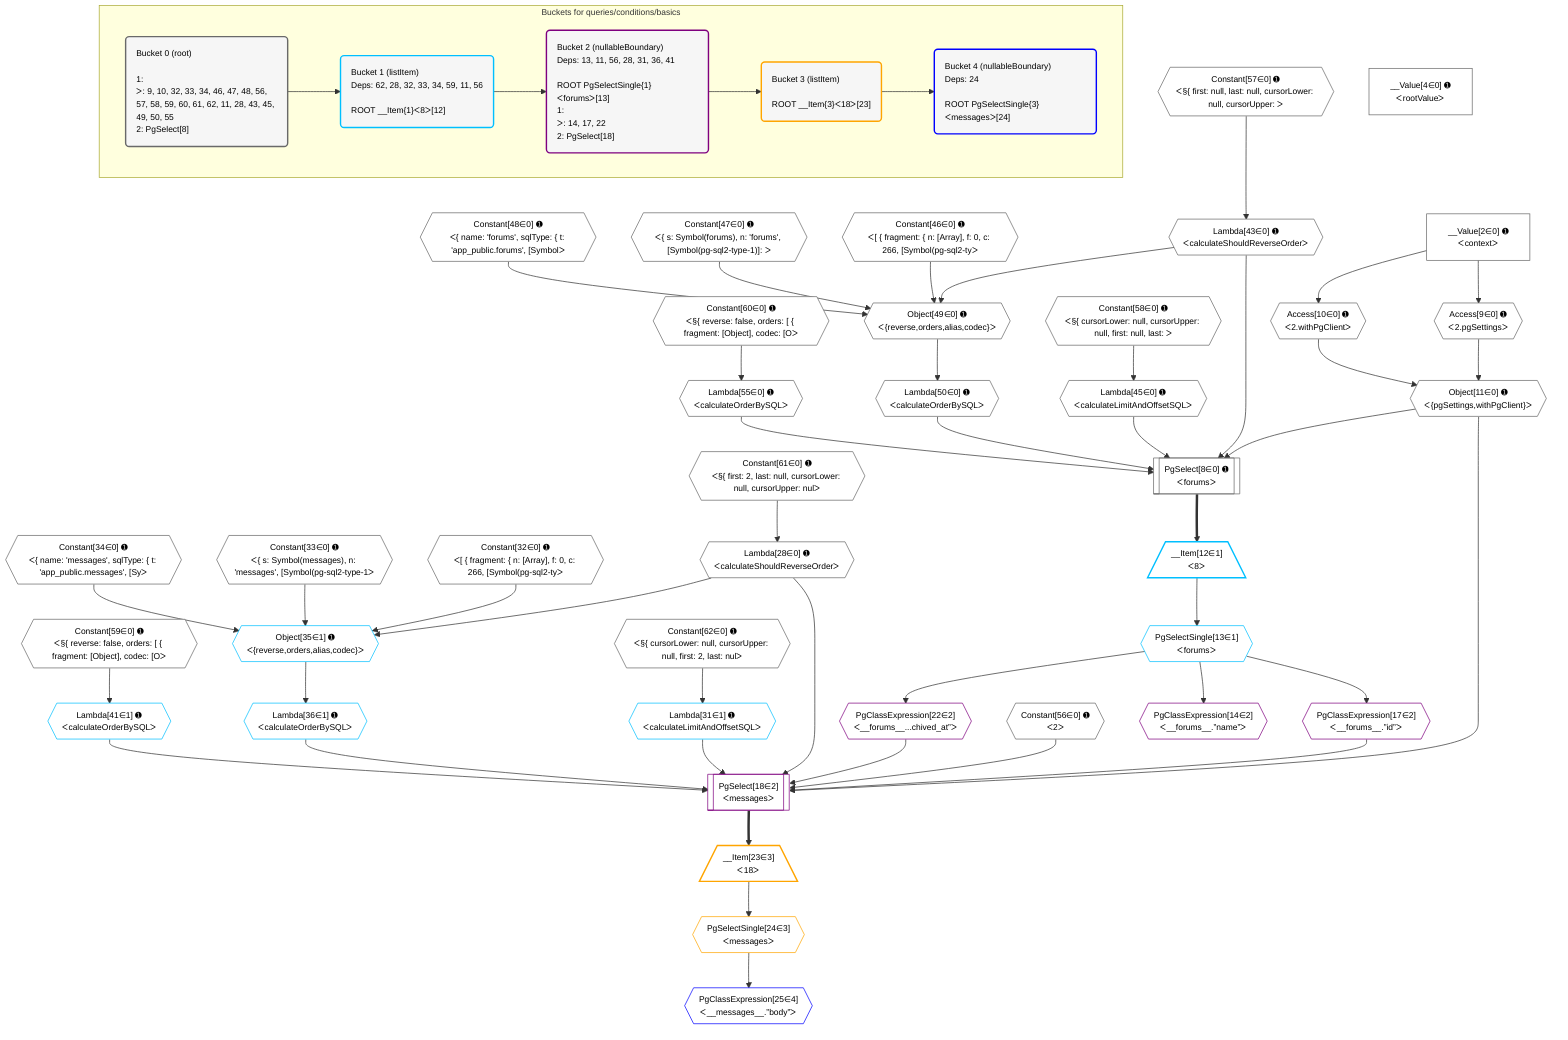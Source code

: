 %%{init: {'themeVariables': { 'fontSize': '12px'}}}%%
graph TD
    classDef path fill:#eee,stroke:#000,color:#000
    classDef plan fill:#fff,stroke-width:1px,color:#000
    classDef itemplan fill:#fff,stroke-width:2px,color:#000
    classDef unbatchedplan fill:#dff,stroke-width:1px,color:#000
    classDef sideeffectplan fill:#fcc,stroke-width:2px,color:#000
    classDef bucket fill:#f6f6f6,color:#000,stroke-width:2px,text-align:left


    %% plan dependencies
    PgSelect8[["PgSelect[8∈0] ➊<br />ᐸforumsᐳ"]]:::plan
    Object11{{"Object[11∈0] ➊<br />ᐸ{pgSettings,withPgClient}ᐳ"}}:::plan
    Lambda43{{"Lambda[43∈0] ➊<br />ᐸcalculateShouldReverseOrderᐳ"}}:::plan
    Lambda45{{"Lambda[45∈0] ➊<br />ᐸcalculateLimitAndOffsetSQLᐳ"}}:::plan
    Lambda50{{"Lambda[50∈0] ➊<br />ᐸcalculateOrderBySQLᐳ"}}:::plan
    Lambda55{{"Lambda[55∈0] ➊<br />ᐸcalculateOrderBySQLᐳ"}}:::plan
    Object11 & Lambda43 & Lambda45 & Lambda50 & Lambda55 --> PgSelect8
    Object49{{"Object[49∈0] ➊<br />ᐸ{reverse,orders,alias,codec}ᐳ"}}:::plan
    Constant46{{"Constant[46∈0] ➊<br />ᐸ[ { fragment: { n: [Array], f: 0, c: 266, [Symbol(pg-sql2-tyᐳ"}}:::plan
    Constant47{{"Constant[47∈0] ➊<br />ᐸ{ s: Symbol(forums), n: 'forums', [Symbol(pg-sql2-type-1)]: ᐳ"}}:::plan
    Constant48{{"Constant[48∈0] ➊<br />ᐸ{ name: 'forums', sqlType: { t: 'app_public.forums', [Symbolᐳ"}}:::plan
    Lambda43 & Constant46 & Constant47 & Constant48 --> Object49
    Access9{{"Access[9∈0] ➊<br />ᐸ2.pgSettingsᐳ"}}:::plan
    Access10{{"Access[10∈0] ➊<br />ᐸ2.withPgClientᐳ"}}:::plan
    Access9 & Access10 --> Object11
    __Value2["__Value[2∈0] ➊<br />ᐸcontextᐳ"]:::plan
    __Value2 --> Access9
    __Value2 --> Access10
    Lambda28{{"Lambda[28∈0] ➊<br />ᐸcalculateShouldReverseOrderᐳ"}}:::plan
    Constant61{{"Constant[61∈0] ➊<br />ᐸ§{ first: 2, last: null, cursorLower: null, cursorUpper: nulᐳ"}}:::plan
    Constant61 --> Lambda28
    Constant57{{"Constant[57∈0] ➊<br />ᐸ§{ first: null, last: null, cursorLower: null, cursorUpper: ᐳ"}}:::plan
    Constant57 --> Lambda43
    Constant58{{"Constant[58∈0] ➊<br />ᐸ§{ cursorLower: null, cursorUpper: null, first: null, last: ᐳ"}}:::plan
    Constant58 --> Lambda45
    Object49 --> Lambda50
    Constant60{{"Constant[60∈0] ➊<br />ᐸ§{ reverse: false, orders: [ { fragment: [Object], codec: [Oᐳ"}}:::plan
    Constant60 --> Lambda55
    __Value4["__Value[4∈0] ➊<br />ᐸrootValueᐳ"]:::plan
    Constant32{{"Constant[32∈0] ➊<br />ᐸ[ { fragment: { n: [Array], f: 0, c: 266, [Symbol(pg-sql2-tyᐳ"}}:::plan
    Constant33{{"Constant[33∈0] ➊<br />ᐸ{ s: Symbol(messages), n: 'messages', [Symbol(pg-sql2-type-1ᐳ"}}:::plan
    Constant34{{"Constant[34∈0] ➊<br />ᐸ{ name: 'messages', sqlType: { t: 'app_public.messages', [Syᐳ"}}:::plan
    Constant56{{"Constant[56∈0] ➊<br />ᐸ2ᐳ"}}:::plan
    Constant59{{"Constant[59∈0] ➊<br />ᐸ§{ reverse: false, orders: [ { fragment: [Object], codec: [Oᐳ"}}:::plan
    Constant62{{"Constant[62∈0] ➊<br />ᐸ§{ cursorLower: null, cursorUpper: null, first: 2, last: nulᐳ"}}:::plan
    Object35{{"Object[35∈1] ➊<br />ᐸ{reverse,orders,alias,codec}ᐳ"}}:::plan
    Lambda28 & Constant32 & Constant33 & Constant34 --> Object35
    __Item12[/"__Item[12∈1]<br />ᐸ8ᐳ"\]:::itemplan
    PgSelect8 ==> __Item12
    PgSelectSingle13{{"PgSelectSingle[13∈1]<br />ᐸforumsᐳ"}}:::plan
    __Item12 --> PgSelectSingle13
    Lambda31{{"Lambda[31∈1] ➊<br />ᐸcalculateLimitAndOffsetSQLᐳ"}}:::plan
    Constant62 --> Lambda31
    Lambda36{{"Lambda[36∈1] ➊<br />ᐸcalculateOrderBySQLᐳ"}}:::plan
    Object35 --> Lambda36
    Lambda41{{"Lambda[41∈1] ➊<br />ᐸcalculateOrderBySQLᐳ"}}:::plan
    Constant59 --> Lambda41
    PgSelect18[["PgSelect[18∈2]<br />ᐸmessagesᐳ"]]:::plan
    PgClassExpression17{{"PgClassExpression[17∈2]<br />ᐸ__forums__.”id”ᐳ"}}:::plan
    PgClassExpression22{{"PgClassExpression[22∈2]<br />ᐸ__forums__...chived_at”ᐳ"}}:::plan
    Object11 & PgClassExpression17 & Constant56 & PgClassExpression22 & Lambda28 & Lambda31 & Lambda36 & Lambda41 --> PgSelect18
    PgClassExpression14{{"PgClassExpression[14∈2]<br />ᐸ__forums__.”name”ᐳ"}}:::plan
    PgSelectSingle13 --> PgClassExpression14
    PgSelectSingle13 --> PgClassExpression17
    PgSelectSingle13 --> PgClassExpression22
    __Item23[/"__Item[23∈3]<br />ᐸ18ᐳ"\]:::itemplan
    PgSelect18 ==> __Item23
    PgSelectSingle24{{"PgSelectSingle[24∈3]<br />ᐸmessagesᐳ"}}:::plan
    __Item23 --> PgSelectSingle24
    PgClassExpression25{{"PgClassExpression[25∈4]<br />ᐸ__messages__.”body”ᐳ"}}:::plan
    PgSelectSingle24 --> PgClassExpression25

    %% define steps

    subgraph "Buckets for queries/conditions/basics"
    Bucket0("Bucket 0 (root)<br /><br />1: <br />ᐳ: 9, 10, 32, 33, 34, 46, 47, 48, 56, 57, 58, 59, 60, 61, 62, 11, 28, 43, 45, 49, 50, 55<br />2: PgSelect[8]"):::bucket
    classDef bucket0 stroke:#696969
    class Bucket0,__Value2,__Value4,PgSelect8,Access9,Access10,Object11,Lambda28,Constant32,Constant33,Constant34,Lambda43,Lambda45,Constant46,Constant47,Constant48,Object49,Lambda50,Lambda55,Constant56,Constant57,Constant58,Constant59,Constant60,Constant61,Constant62 bucket0
    Bucket1("Bucket 1 (listItem)<br />Deps: 62, 28, 32, 33, 34, 59, 11, 56<br /><br />ROOT __Item{1}ᐸ8ᐳ[12]"):::bucket
    classDef bucket1 stroke:#00bfff
    class Bucket1,__Item12,PgSelectSingle13,Lambda31,Object35,Lambda36,Lambda41 bucket1
    Bucket2("Bucket 2 (nullableBoundary)<br />Deps: 13, 11, 56, 28, 31, 36, 41<br /><br />ROOT PgSelectSingle{1}ᐸforumsᐳ[13]<br />1: <br />ᐳ: 14, 17, 22<br />2: PgSelect[18]"):::bucket
    classDef bucket2 stroke:#7f007f
    class Bucket2,PgClassExpression14,PgClassExpression17,PgSelect18,PgClassExpression22 bucket2
    Bucket3("Bucket 3 (listItem)<br /><br />ROOT __Item{3}ᐸ18ᐳ[23]"):::bucket
    classDef bucket3 stroke:#ffa500
    class Bucket3,__Item23,PgSelectSingle24 bucket3
    Bucket4("Bucket 4 (nullableBoundary)<br />Deps: 24<br /><br />ROOT PgSelectSingle{3}ᐸmessagesᐳ[24]"):::bucket
    classDef bucket4 stroke:#0000ff
    class Bucket4,PgClassExpression25 bucket4
    Bucket0 --> Bucket1
    Bucket1 --> Bucket2
    Bucket2 --> Bucket3
    Bucket3 --> Bucket4
    end